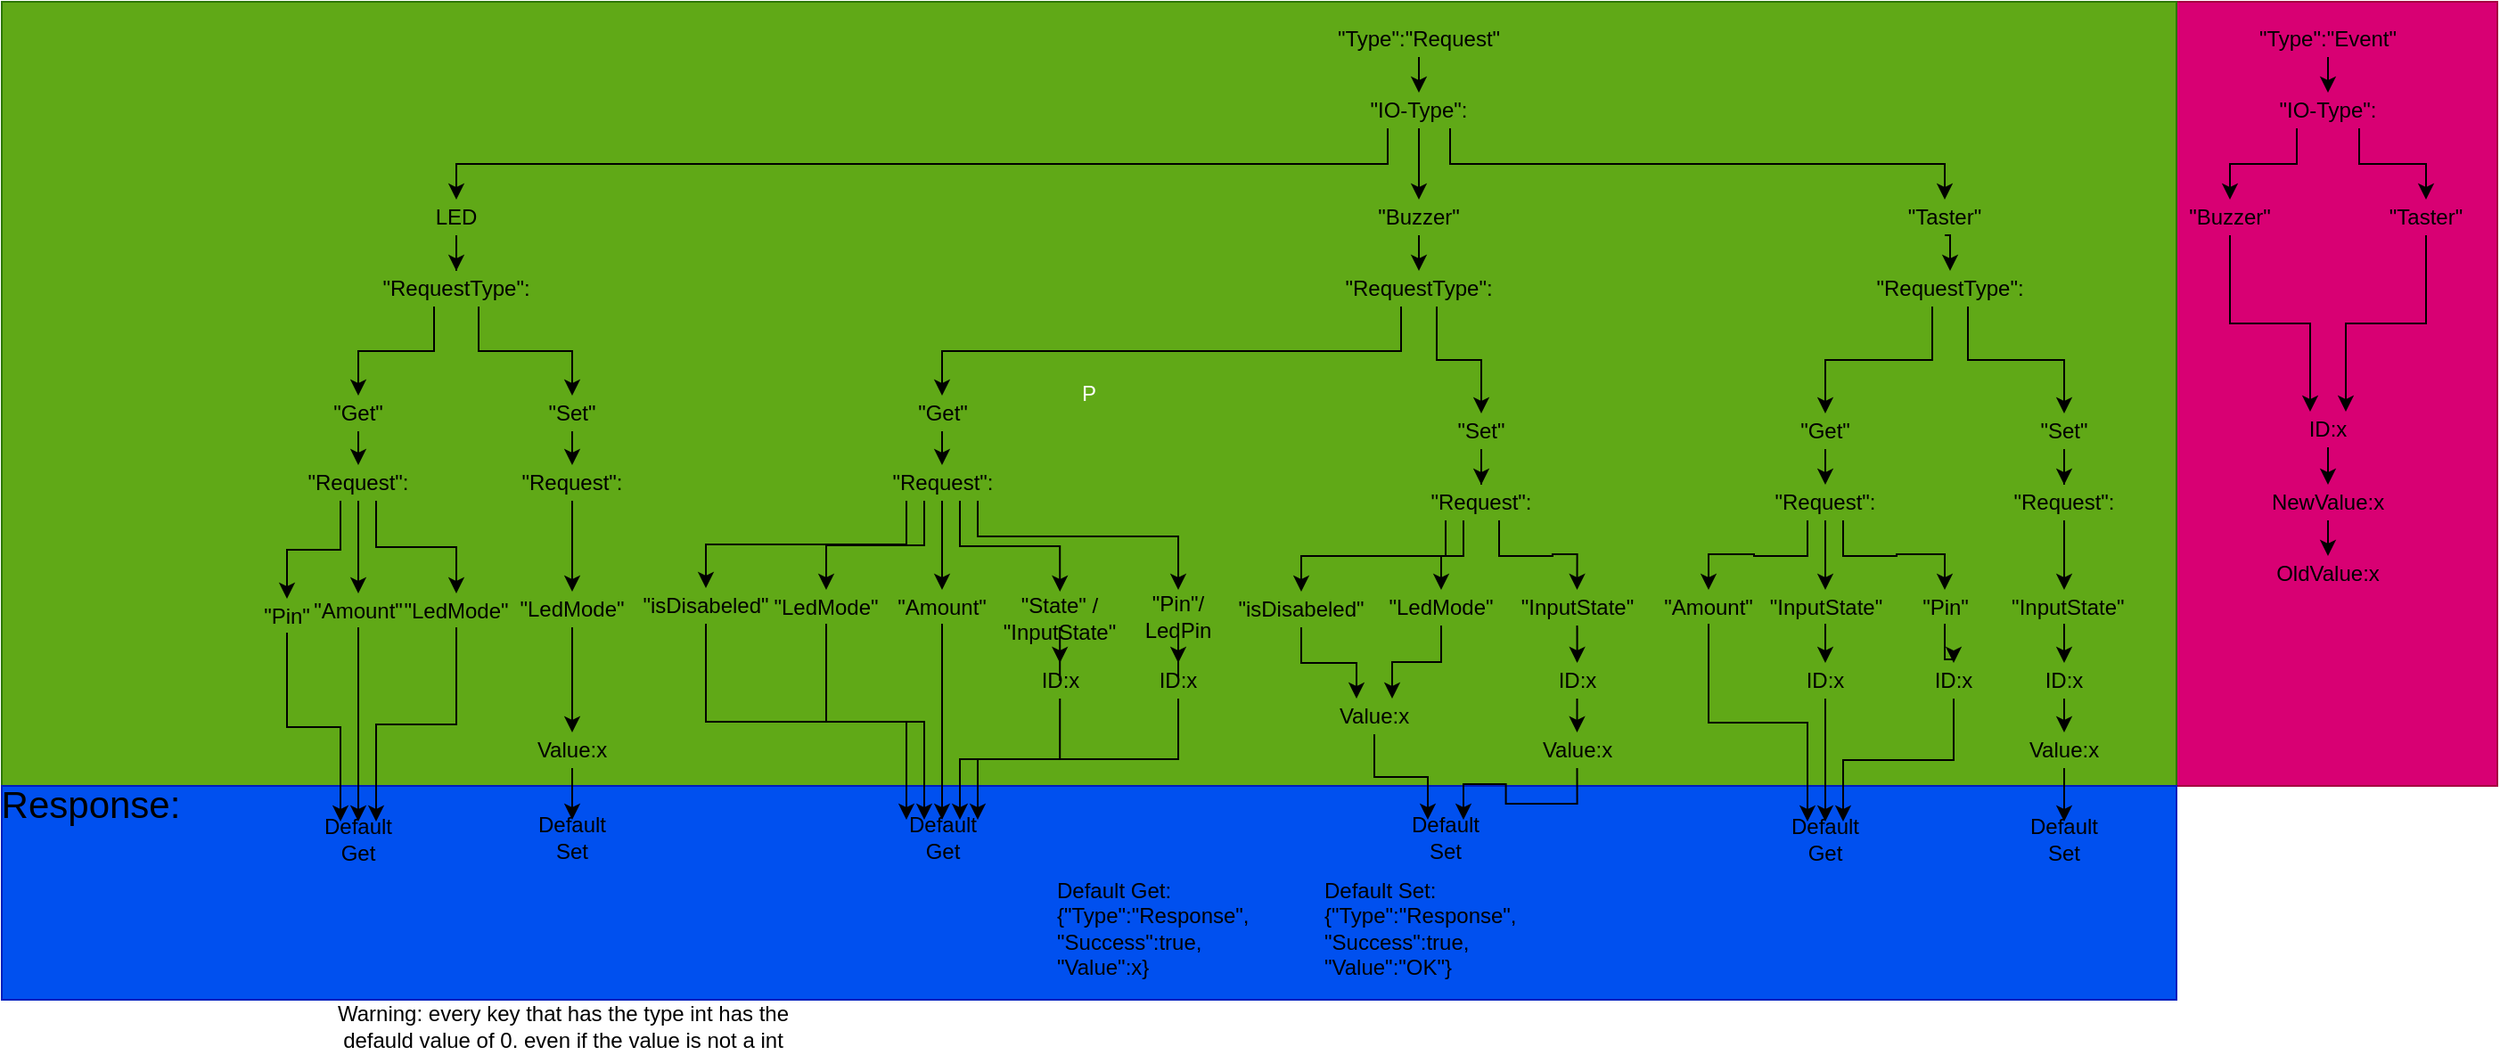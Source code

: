 <mxfile version="24.4.7" type="device">
  <diagram id="pPmp7qDkxcPNNtQdCRXY" name="Seite-1">
    <mxGraphModel dx="1663" dy="546" grid="1" gridSize="10" guides="1" tooltips="1" connect="1" arrows="1" fold="1" page="1" pageScale="1" pageWidth="827" pageHeight="1169" math="0" shadow="0">
      <root>
        <mxCell id="0" />
        <mxCell id="1" parent="0" />
        <mxCell id="jZRR-mOyk2XYd3pi5lwf-40" value="" style="rounded=0;whiteSpace=wrap;html=1;fillColor=#d80073;strokeColor=#A50040;fontColor=#ffffff;" parent="1" vertex="1">
          <mxGeometry x="870" y="140" width="180" height="440" as="geometry" />
        </mxCell>
        <mxCell id="jZRR-mOyk2XYd3pi5lwf-25" value="P" style="rounded=0;whiteSpace=wrap;html=1;fillColor=#60a917;strokeColor=#2D7600;fontColor=#ffffff;" parent="1" vertex="1">
          <mxGeometry x="-350" y="140" width="1220" height="440" as="geometry" />
        </mxCell>
        <mxCell id="J5CMwq5qaOZ6lLrPTMzF-108" value="" style="rounded=0;whiteSpace=wrap;html=1;align=left;fillColor=#0050ef;strokeColor=#001DBC;fontColor=#ffffff;" parent="1" vertex="1">
          <mxGeometry x="-350" y="580" width="1220" height="120" as="geometry" />
        </mxCell>
        <mxCell id="J5CMwq5qaOZ6lLrPTMzF-2" value="&lt;div&gt;&quot;Type&quot;:&quot;Request&quot;&lt;/div&gt;" style="text;whiteSpace=wrap;html=1;align=center;verticalAlign=middle;" parent="1" vertex="1">
          <mxGeometry x="390" y="151" width="110" height="20" as="geometry" />
        </mxCell>
        <mxCell id="J5CMwq5qaOZ6lLrPTMzF-3" value="" style="endArrow=classic;html=1;exitX=0.5;exitY=1;exitDx=0;exitDy=0;entryX=0.5;entryY=0;entryDx=0;entryDy=0;" parent="1" source="J5CMwq5qaOZ6lLrPTMzF-2" target="J5CMwq5qaOZ6lLrPTMzF-11" edge="1">
          <mxGeometry width="50" height="50" relative="1" as="geometry">
            <mxPoint x="390" y="301" as="sourcePoint" />
            <mxPoint x="444.79" y="234" as="targetPoint" />
          </mxGeometry>
        </mxCell>
        <mxCell id="J5CMwq5qaOZ6lLrPTMzF-10" value="" style="edgeStyle=orthogonalEdgeStyle;rounded=0;orthogonalLoop=1;jettySize=auto;html=1;exitX=0.5;exitY=1;exitDx=0;exitDy=0;" parent="1" source="J5CMwq5qaOZ6lLrPTMzF-11" target="J5CMwq5qaOZ6lLrPTMzF-8" edge="1">
          <mxGeometry relative="1" as="geometry">
            <mxPoint x="445" y="256" as="sourcePoint" />
          </mxGeometry>
        </mxCell>
        <mxCell id="J5CMwq5qaOZ6lLrPTMzF-35" style="edgeStyle=orthogonalEdgeStyle;rounded=0;orthogonalLoop=1;jettySize=auto;html=1;exitX=0.5;exitY=1;exitDx=0;exitDy=0;" parent="1" source="J5CMwq5qaOZ6lLrPTMzF-7" target="J5CMwq5qaOZ6lLrPTMzF-15" edge="1">
          <mxGeometry relative="1" as="geometry" />
        </mxCell>
        <mxCell id="J5CMwq5qaOZ6lLrPTMzF-7" value="LED" style="text;html=1;strokeColor=none;fillColor=none;align=center;verticalAlign=middle;whiteSpace=wrap;rounded=0;" parent="1" vertex="1">
          <mxGeometry x="-115" y="251" width="40" height="20" as="geometry" />
        </mxCell>
        <mxCell id="J5CMwq5qaOZ6lLrPTMzF-34" style="edgeStyle=orthogonalEdgeStyle;rounded=0;orthogonalLoop=1;jettySize=auto;html=1;exitX=0.5;exitY=1;exitDx=0;exitDy=0;entryX=0.5;entryY=0;entryDx=0;entryDy=0;" parent="1" source="J5CMwq5qaOZ6lLrPTMzF-8" target="J5CMwq5qaOZ6lLrPTMzF-23" edge="1">
          <mxGeometry relative="1" as="geometry" />
        </mxCell>
        <mxCell id="J5CMwq5qaOZ6lLrPTMzF-8" value="&quot;Buzzer&quot;" style="text;html=1;strokeColor=none;fillColor=none;align=center;verticalAlign=middle;whiteSpace=wrap;rounded=0;" parent="1" vertex="1">
          <mxGeometry x="425" y="251" width="40" height="20" as="geometry" />
        </mxCell>
        <mxCell id="J5CMwq5qaOZ6lLrPTMzF-33" style="edgeStyle=orthogonalEdgeStyle;rounded=0;orthogonalLoop=1;jettySize=auto;html=1;exitX=0.5;exitY=1;exitDx=0;exitDy=0;entryX=0.5;entryY=0;entryDx=0;entryDy=0;" parent="1" source="J5CMwq5qaOZ6lLrPTMzF-9" target="J5CMwq5qaOZ6lLrPTMzF-28" edge="1">
          <mxGeometry relative="1" as="geometry" />
        </mxCell>
        <mxCell id="J5CMwq5qaOZ6lLrPTMzF-9" value="&quot;Taster&quot;" style="text;html=1;strokeColor=none;fillColor=none;align=center;verticalAlign=middle;whiteSpace=wrap;rounded=0;" parent="1" vertex="1">
          <mxGeometry x="720" y="251" width="40" height="20" as="geometry" />
        </mxCell>
        <mxCell id="J5CMwq5qaOZ6lLrPTMzF-12" style="edgeStyle=orthogonalEdgeStyle;rounded=0;orthogonalLoop=1;jettySize=auto;html=1;exitX=0.25;exitY=1;exitDx=0;exitDy=0;entryX=0.5;entryY=0;entryDx=0;entryDy=0;" parent="1" source="J5CMwq5qaOZ6lLrPTMzF-11" target="J5CMwq5qaOZ6lLrPTMzF-7" edge="1">
          <mxGeometry relative="1" as="geometry" />
        </mxCell>
        <mxCell id="J5CMwq5qaOZ6lLrPTMzF-13" style="edgeStyle=orthogonalEdgeStyle;rounded=0;orthogonalLoop=1;jettySize=auto;html=1;exitX=0.75;exitY=1;exitDx=0;exitDy=0;entryX=0.5;entryY=0;entryDx=0;entryDy=0;" parent="1" source="J5CMwq5qaOZ6lLrPTMzF-11" target="J5CMwq5qaOZ6lLrPTMzF-9" edge="1">
          <mxGeometry relative="1" as="geometry" />
        </mxCell>
        <mxCell id="J5CMwq5qaOZ6lLrPTMzF-11" value="&quot;IO-Type&quot;:" style="text;html=1;strokeColor=none;fillColor=none;align=center;verticalAlign=middle;whiteSpace=wrap;rounded=0;" parent="1" vertex="1">
          <mxGeometry x="410" y="191" width="70" height="20" as="geometry" />
        </mxCell>
        <mxCell id="J5CMwq5qaOZ6lLrPTMzF-19" style="edgeStyle=orthogonalEdgeStyle;rounded=0;orthogonalLoop=1;jettySize=auto;html=1;exitX=0.25;exitY=1;exitDx=0;exitDy=0;entryX=0.5;entryY=0;entryDx=0;entryDy=0;" parent="1" source="J5CMwq5qaOZ6lLrPTMzF-15" target="J5CMwq5qaOZ6lLrPTMzF-17" edge="1">
          <mxGeometry relative="1" as="geometry" />
        </mxCell>
        <mxCell id="J5CMwq5qaOZ6lLrPTMzF-20" style="edgeStyle=orthogonalEdgeStyle;rounded=0;orthogonalLoop=1;jettySize=auto;html=1;exitX=0.75;exitY=1;exitDx=0;exitDy=0;entryX=0.5;entryY=0;entryDx=0;entryDy=0;" parent="1" source="J5CMwq5qaOZ6lLrPTMzF-15" target="J5CMwq5qaOZ6lLrPTMzF-18" edge="1">
          <mxGeometry relative="1" as="geometry" />
        </mxCell>
        <mxCell id="J5CMwq5qaOZ6lLrPTMzF-15" value="&quot;RequestType&quot;:" style="text;html=1;strokeColor=none;fillColor=none;align=center;verticalAlign=middle;whiteSpace=wrap;rounded=0;" parent="1" vertex="1">
          <mxGeometry x="-120" y="291" width="50" height="20" as="geometry" />
        </mxCell>
        <mxCell id="J5CMwq5qaOZ6lLrPTMzF-41" style="edgeStyle=orthogonalEdgeStyle;rounded=0;orthogonalLoop=1;jettySize=auto;html=1;exitX=0.5;exitY=1;exitDx=0;exitDy=0;entryX=0.5;entryY=0;entryDx=0;entryDy=0;" parent="1" source="J5CMwq5qaOZ6lLrPTMzF-17" target="J5CMwq5qaOZ6lLrPTMzF-36" edge="1">
          <mxGeometry relative="1" as="geometry" />
        </mxCell>
        <mxCell id="J5CMwq5qaOZ6lLrPTMzF-17" value="&quot;Get&quot;" style="text;html=1;strokeColor=none;fillColor=none;align=center;verticalAlign=middle;whiteSpace=wrap;rounded=0;" parent="1" vertex="1">
          <mxGeometry x="-170" y="361" width="40" height="20" as="geometry" />
        </mxCell>
        <mxCell id="J5CMwq5qaOZ6lLrPTMzF-42" style="edgeStyle=orthogonalEdgeStyle;rounded=0;orthogonalLoop=1;jettySize=auto;html=1;exitX=0.5;exitY=1;exitDx=0;exitDy=0;entryX=0.5;entryY=0;entryDx=0;entryDy=0;" parent="1" source="J5CMwq5qaOZ6lLrPTMzF-18" target="J5CMwq5qaOZ6lLrPTMzF-37" edge="1">
          <mxGeometry relative="1" as="geometry" />
        </mxCell>
        <mxCell id="J5CMwq5qaOZ6lLrPTMzF-18" value="&quot;Set&quot;" style="text;html=1;strokeColor=none;fillColor=none;align=center;verticalAlign=middle;whiteSpace=wrap;rounded=0;" parent="1" vertex="1">
          <mxGeometry x="-50" y="361" width="40" height="20" as="geometry" />
        </mxCell>
        <mxCell id="J5CMwq5qaOZ6lLrPTMzF-21" style="edgeStyle=orthogonalEdgeStyle;rounded=0;orthogonalLoop=1;jettySize=auto;html=1;exitX=0.25;exitY=1;exitDx=0;exitDy=0;entryX=0.5;entryY=0;entryDx=0;entryDy=0;" parent="1" source="J5CMwq5qaOZ6lLrPTMzF-23" target="J5CMwq5qaOZ6lLrPTMzF-24" edge="1">
          <mxGeometry relative="1" as="geometry" />
        </mxCell>
        <mxCell id="J5CMwq5qaOZ6lLrPTMzF-22" style="edgeStyle=orthogonalEdgeStyle;rounded=0;orthogonalLoop=1;jettySize=auto;html=1;exitX=0.75;exitY=1;exitDx=0;exitDy=0;entryX=0.5;entryY=0;entryDx=0;entryDy=0;" parent="1" source="J5CMwq5qaOZ6lLrPTMzF-23" target="J5CMwq5qaOZ6lLrPTMzF-25" edge="1">
          <mxGeometry relative="1" as="geometry" />
        </mxCell>
        <mxCell id="J5CMwq5qaOZ6lLrPTMzF-23" value="&quot;RequestType&quot;:" style="text;html=1;strokeColor=none;fillColor=none;align=center;verticalAlign=middle;whiteSpace=wrap;rounded=0;" parent="1" vertex="1">
          <mxGeometry x="425" y="291" width="40" height="20" as="geometry" />
        </mxCell>
        <mxCell id="J5CMwq5qaOZ6lLrPTMzF-43" style="edgeStyle=orthogonalEdgeStyle;rounded=0;orthogonalLoop=1;jettySize=auto;html=1;exitX=0.5;exitY=1;exitDx=0;exitDy=0;entryX=0.5;entryY=0;entryDx=0;entryDy=0;" parent="1" source="J5CMwq5qaOZ6lLrPTMzF-24" target="J5CMwq5qaOZ6lLrPTMzF-38" edge="1">
          <mxGeometry relative="1" as="geometry" />
        </mxCell>
        <mxCell id="J5CMwq5qaOZ6lLrPTMzF-24" value="&quot;Get&quot;" style="text;html=1;strokeColor=none;fillColor=none;align=center;verticalAlign=middle;whiteSpace=wrap;rounded=0;" parent="1" vertex="1">
          <mxGeometry x="157.5" y="361" width="40" height="20" as="geometry" />
        </mxCell>
        <mxCell id="J5CMwq5qaOZ6lLrPTMzF-44" style="edgeStyle=orthogonalEdgeStyle;rounded=0;orthogonalLoop=1;jettySize=auto;html=1;entryX=0.5;entryY=0;entryDx=0;entryDy=0;" parent="1" source="J5CMwq5qaOZ6lLrPTMzF-25" target="J5CMwq5qaOZ6lLrPTMzF-39" edge="1">
          <mxGeometry relative="1" as="geometry" />
        </mxCell>
        <mxCell id="J5CMwq5qaOZ6lLrPTMzF-25" value="&quot;Set&quot;" style="text;html=1;strokeColor=none;fillColor=none;align=center;verticalAlign=middle;whiteSpace=wrap;rounded=0;" parent="1" vertex="1">
          <mxGeometry x="460" y="371" width="40" height="20" as="geometry" />
        </mxCell>
        <mxCell id="J5CMwq5qaOZ6lLrPTMzF-26" style="edgeStyle=orthogonalEdgeStyle;rounded=0;orthogonalLoop=1;jettySize=auto;html=1;exitX=0.25;exitY=1;exitDx=0;exitDy=0;entryX=0.5;entryY=0;entryDx=0;entryDy=0;" parent="1" source="J5CMwq5qaOZ6lLrPTMzF-28" target="J5CMwq5qaOZ6lLrPTMzF-29" edge="1">
          <mxGeometry relative="1" as="geometry" />
        </mxCell>
        <mxCell id="jZRR-mOyk2XYd3pi5lwf-18" style="edgeStyle=orthogonalEdgeStyle;rounded=0;orthogonalLoop=1;jettySize=auto;html=1;exitX=0.75;exitY=1;exitDx=0;exitDy=0;entryX=0.5;entryY=0;entryDx=0;entryDy=0;" parent="1" source="J5CMwq5qaOZ6lLrPTMzF-28" target="jZRR-mOyk2XYd3pi5lwf-8" edge="1">
          <mxGeometry relative="1" as="geometry" />
        </mxCell>
        <mxCell id="J5CMwq5qaOZ6lLrPTMzF-28" value="&quot;RequestType&quot;:" style="text;html=1;strokeColor=none;fillColor=none;align=center;verticalAlign=middle;whiteSpace=wrap;rounded=0;" parent="1" vertex="1">
          <mxGeometry x="723" y="291" width="40" height="20" as="geometry" />
        </mxCell>
        <mxCell id="J5CMwq5qaOZ6lLrPTMzF-45" style="edgeStyle=orthogonalEdgeStyle;rounded=0;orthogonalLoop=1;jettySize=auto;html=1;exitX=0.5;exitY=1;exitDx=0;exitDy=0;entryX=0.5;entryY=0;entryDx=0;entryDy=0;" parent="1" source="J5CMwq5qaOZ6lLrPTMzF-29" target="J5CMwq5qaOZ6lLrPTMzF-40" edge="1">
          <mxGeometry relative="1" as="geometry" />
        </mxCell>
        <mxCell id="J5CMwq5qaOZ6lLrPTMzF-29" value="&quot;Get&quot;" style="text;html=1;strokeColor=none;fillColor=none;align=center;verticalAlign=middle;whiteSpace=wrap;rounded=0;" parent="1" vertex="1">
          <mxGeometry x="653" y="371" width="40" height="20" as="geometry" />
        </mxCell>
        <mxCell id="J5CMwq5qaOZ6lLrPTMzF-73" style="edgeStyle=orthogonalEdgeStyle;rounded=0;orthogonalLoop=1;jettySize=auto;html=1;exitX=0.25;exitY=1;exitDx=0;exitDy=0;entryX=0.5;entryY=0;entryDx=0;entryDy=0;" parent="1" source="J5CMwq5qaOZ6lLrPTMzF-36" target="J5CMwq5qaOZ6lLrPTMzF-68" edge="1">
          <mxGeometry relative="1" as="geometry" />
        </mxCell>
        <mxCell id="J5CMwq5qaOZ6lLrPTMzF-74" style="edgeStyle=orthogonalEdgeStyle;rounded=0;orthogonalLoop=1;jettySize=auto;html=1;exitX=0.75;exitY=1;exitDx=0;exitDy=0;entryX=0.5;entryY=0;entryDx=0;entryDy=0;" parent="1" source="J5CMwq5qaOZ6lLrPTMzF-36" target="3sKsOLn5x2pisdtQAgTS-8" edge="1">
          <mxGeometry relative="1" as="geometry">
            <mxPoint x="-140" y="441" as="targetPoint" />
          </mxGeometry>
        </mxCell>
        <mxCell id="3sKsOLn5x2pisdtQAgTS-5" style="edgeStyle=orthogonalEdgeStyle;rounded=0;orthogonalLoop=1;jettySize=auto;html=1;exitX=0.5;exitY=1;exitDx=0;exitDy=0;entryX=0.5;entryY=0;entryDx=0;entryDy=0;" parent="1" source="J5CMwq5qaOZ6lLrPTMzF-36" target="3sKsOLn5x2pisdtQAgTS-4" edge="1">
          <mxGeometry relative="1" as="geometry" />
        </mxCell>
        <mxCell id="J5CMwq5qaOZ6lLrPTMzF-36" value="&lt;div&gt;&quot;Request&quot;:&lt;/div&gt;" style="text;html=1;strokeColor=none;fillColor=none;align=center;verticalAlign=middle;whiteSpace=wrap;rounded=0;" parent="1" vertex="1">
          <mxGeometry x="-170" y="400" width="40" height="20" as="geometry" />
        </mxCell>
        <mxCell id="J5CMwq5qaOZ6lLrPTMzF-78" style="edgeStyle=orthogonalEdgeStyle;rounded=0;orthogonalLoop=1;jettySize=auto;html=1;exitX=0.5;exitY=1;exitDx=0;exitDy=0;entryX=0.5;entryY=0;entryDx=0;entryDy=0;" parent="1" source="J5CMwq5qaOZ6lLrPTMzF-37" target="3sKsOLn5x2pisdtQAgTS-10" edge="1">
          <mxGeometry relative="1" as="geometry">
            <mxPoint x="-10" y="471" as="targetPoint" />
          </mxGeometry>
        </mxCell>
        <mxCell id="J5CMwq5qaOZ6lLrPTMzF-37" value="&lt;div&gt;&quot;Request&quot;:&lt;/div&gt;" style="text;html=1;strokeColor=none;fillColor=none;align=center;verticalAlign=middle;whiteSpace=wrap;rounded=0;" parent="1" vertex="1">
          <mxGeometry x="-50" y="400" width="40" height="20" as="geometry" />
        </mxCell>
        <mxCell id="J5CMwq5qaOZ6lLrPTMzF-66" style="edgeStyle=orthogonalEdgeStyle;rounded=0;orthogonalLoop=1;jettySize=auto;html=1;exitX=0.75;exitY=1;exitDx=0;exitDy=0;entryX=0.5;entryY=0;entryDx=0;entryDy=0;" parent="1" source="J5CMwq5qaOZ6lLrPTMzF-39" target="J5CMwq5qaOZ6lLrPTMzF-64" edge="1">
          <mxGeometry relative="1" as="geometry" />
        </mxCell>
        <mxCell id="3sKsOLn5x2pisdtQAgTS-14" style="edgeStyle=orthogonalEdgeStyle;rounded=0;orthogonalLoop=1;jettySize=auto;html=1;exitX=0.25;exitY=1;exitDx=0;exitDy=0;entryX=0.5;entryY=0;entryDx=0;entryDy=0;" parent="1" source="J5CMwq5qaOZ6lLrPTMzF-38" target="3sKsOLn5x2pisdtQAgTS-11" edge="1">
          <mxGeometry relative="1" as="geometry" />
        </mxCell>
        <mxCell id="3sKsOLn5x2pisdtQAgTS-21" style="edgeStyle=orthogonalEdgeStyle;rounded=0;orthogonalLoop=1;jettySize=auto;html=1;exitX=0;exitY=1;exitDx=0;exitDy=0;entryX=0.5;entryY=0;entryDx=0;entryDy=0;" parent="1" source="J5CMwq5qaOZ6lLrPTMzF-38" target="3sKsOLn5x2pisdtQAgTS-20" edge="1">
          <mxGeometry relative="1" as="geometry" />
        </mxCell>
        <mxCell id="J5CMwq5qaOZ6lLrPTMzF-38" value="&lt;div&gt;&quot;Request&quot;:&lt;/div&gt;" style="text;html=1;strokeColor=none;fillColor=none;align=center;verticalAlign=middle;whiteSpace=wrap;rounded=0;" parent="1" vertex="1">
          <mxGeometry x="157.5" y="400" width="40" height="20" as="geometry" />
        </mxCell>
        <mxCell id="3sKsOLn5x2pisdtQAgTS-18" style="edgeStyle=orthogonalEdgeStyle;rounded=0;orthogonalLoop=1;jettySize=auto;html=1;exitX=0.25;exitY=1;exitDx=0;exitDy=0;" parent="1" source="J5CMwq5qaOZ6lLrPTMzF-39" target="3sKsOLn5x2pisdtQAgTS-12" edge="1">
          <mxGeometry relative="1" as="geometry" />
        </mxCell>
        <mxCell id="3sKsOLn5x2pisdtQAgTS-25" style="edgeStyle=orthogonalEdgeStyle;rounded=0;orthogonalLoop=1;jettySize=auto;html=1;exitX=0;exitY=1;exitDx=0;exitDy=0;entryX=0.5;entryY=0;entryDx=0;entryDy=0;" parent="1" source="J5CMwq5qaOZ6lLrPTMzF-39" target="3sKsOLn5x2pisdtQAgTS-24" edge="1">
          <mxGeometry relative="1" as="geometry" />
        </mxCell>
        <mxCell id="J5CMwq5qaOZ6lLrPTMzF-39" value="&lt;div&gt;&quot;Request&quot;:&lt;/div&gt;" style="text;html=1;strokeColor=none;fillColor=none;align=center;verticalAlign=middle;whiteSpace=wrap;rounded=0;" parent="1" vertex="1">
          <mxGeometry x="460" y="411" width="40" height="20" as="geometry" />
        </mxCell>
        <mxCell id="J5CMwq5qaOZ6lLrPTMzF-51" style="edgeStyle=orthogonalEdgeStyle;rounded=0;orthogonalLoop=1;jettySize=auto;html=1;exitX=0.25;exitY=1;exitDx=0;exitDy=0;entryX=0.5;entryY=0;entryDx=0;entryDy=0;" parent="1" source="J5CMwq5qaOZ6lLrPTMzF-40" target="J5CMwq5qaOZ6lLrPTMzF-48" edge="1">
          <mxGeometry relative="1" as="geometry" />
        </mxCell>
        <mxCell id="J5CMwq5qaOZ6lLrPTMzF-52" style="edgeStyle=orthogonalEdgeStyle;rounded=0;orthogonalLoop=1;jettySize=auto;html=1;exitX=0.75;exitY=1;exitDx=0;exitDy=0;entryX=0.5;entryY=0;entryDx=0;entryDy=0;" parent="1" source="J5CMwq5qaOZ6lLrPTMzF-40" target="J5CMwq5qaOZ6lLrPTMzF-49" edge="1">
          <mxGeometry relative="1" as="geometry" />
        </mxCell>
        <mxCell id="jZRR-mOyk2XYd3pi5lwf-23" style="edgeStyle=orthogonalEdgeStyle;rounded=0;orthogonalLoop=1;jettySize=auto;html=1;exitX=0.5;exitY=1;exitDx=0;exitDy=0;entryX=0.5;entryY=0;entryDx=0;entryDy=0;" parent="1" source="J5CMwq5qaOZ6lLrPTMzF-40" target="jZRR-mOyk2XYd3pi5lwf-20" edge="1">
          <mxGeometry relative="1" as="geometry" />
        </mxCell>
        <mxCell id="J5CMwq5qaOZ6lLrPTMzF-40" value="&lt;div&gt;&quot;Request&quot;:&lt;/div&gt;" style="text;html=1;strokeColor=none;fillColor=none;align=center;verticalAlign=middle;whiteSpace=wrap;rounded=0;" parent="1" vertex="1">
          <mxGeometry x="653" y="411" width="40" height="20" as="geometry" />
        </mxCell>
        <mxCell id="J5CMwq5qaOZ6lLrPTMzF-102" style="edgeStyle=orthogonalEdgeStyle;rounded=0;orthogonalLoop=1;jettySize=auto;html=1;exitX=0.5;exitY=1;exitDx=0;exitDy=0;entryX=0.25;entryY=0;entryDx=0;entryDy=0;" parent="1" source="J5CMwq5qaOZ6lLrPTMzF-48" target="jZRR-mOyk2XYd3pi5lwf-6" edge="1">
          <mxGeometry relative="1" as="geometry">
            <mxPoint x="642.5" y="600" as="targetPoint" />
          </mxGeometry>
        </mxCell>
        <mxCell id="J5CMwq5qaOZ6lLrPTMzF-48" value="&quot;Amount&quot;" style="text;html=1;align=center;verticalAlign=middle;whiteSpace=wrap;rounded=0;" parent="1" vertex="1">
          <mxGeometry x="580" y="470" width="55" height="19" as="geometry" />
        </mxCell>
        <mxCell id="J5CMwq5qaOZ6lLrPTMzF-53" style="edgeStyle=orthogonalEdgeStyle;rounded=0;orthogonalLoop=1;jettySize=auto;html=1;exitX=0.5;exitY=1;exitDx=0;exitDy=0;" parent="1" source="J5CMwq5qaOZ6lLrPTMzF-49" target="J5CMwq5qaOZ6lLrPTMzF-50" edge="1">
          <mxGeometry relative="1" as="geometry" />
        </mxCell>
        <mxCell id="J5CMwq5qaOZ6lLrPTMzF-49" value="&quot;Pin&quot;" style="text;html=1;align=center;verticalAlign=middle;whiteSpace=wrap;rounded=0;" parent="1" vertex="1">
          <mxGeometry x="722.5" y="470" width="35" height="19" as="geometry" />
        </mxCell>
        <mxCell id="J5CMwq5qaOZ6lLrPTMzF-103" style="edgeStyle=orthogonalEdgeStyle;rounded=0;orthogonalLoop=1;jettySize=auto;html=1;exitX=0.5;exitY=1;exitDx=0;exitDy=0;entryX=0.75;entryY=0;entryDx=0;entryDy=0;" parent="1" source="J5CMwq5qaOZ6lLrPTMzF-50" target="jZRR-mOyk2XYd3pi5lwf-6" edge="1">
          <mxGeometry relative="1" as="geometry">
            <mxPoint x="697.5" y="600" as="targetPoint" />
          </mxGeometry>
        </mxCell>
        <mxCell id="J5CMwq5qaOZ6lLrPTMzF-50" value="ID:x" style="text;html=1;align=center;verticalAlign=middle;whiteSpace=wrap;rounded=0;" parent="1" vertex="1">
          <mxGeometry x="725" y="511" width="40" height="20" as="geometry" />
        </mxCell>
        <mxCell id="J5CMwq5qaOZ6lLrPTMzF-55" style="edgeStyle=orthogonalEdgeStyle;rounded=0;orthogonalLoop=1;jettySize=auto;html=1;exitX=0.5;exitY=1;exitDx=0;exitDy=0;entryX=0.5;entryY=0;entryDx=0;entryDy=0;" parent="1" source="J5CMwq5qaOZ6lLrPTMzF-38" target="J5CMwq5qaOZ6lLrPTMzF-58" edge="1">
          <mxGeometry relative="1" as="geometry">
            <mxPoint x="350.25" y="420" as="sourcePoint" />
            <Array as="points">
              <mxPoint x="178" y="450" />
              <mxPoint x="178" y="450" />
            </Array>
          </mxGeometry>
        </mxCell>
        <mxCell id="J5CMwq5qaOZ6lLrPTMzF-56" style="edgeStyle=orthogonalEdgeStyle;rounded=0;orthogonalLoop=1;jettySize=auto;html=1;entryX=0.5;entryY=0;entryDx=0;entryDy=0;exitX=1;exitY=1;exitDx=0;exitDy=0;" parent="1" source="J5CMwq5qaOZ6lLrPTMzF-38" target="J5CMwq5qaOZ6lLrPTMzF-60" edge="1">
          <mxGeometry relative="1" as="geometry">
            <mxPoint x="370.75" y="420" as="sourcePoint" />
            <Array as="points">
              <mxPoint x="198" y="440" />
              <mxPoint x="310" y="440" />
            </Array>
          </mxGeometry>
        </mxCell>
        <mxCell id="J5CMwq5qaOZ6lLrPTMzF-100" style="edgeStyle=orthogonalEdgeStyle;rounded=0;orthogonalLoop=1;jettySize=auto;html=1;exitX=0.5;exitY=1;exitDx=0;exitDy=0;entryX=0.5;entryY=0;entryDx=0;entryDy=0;" parent="1" source="J5CMwq5qaOZ6lLrPTMzF-58" target="jZRR-mOyk2XYd3pi5lwf-5" edge="1">
          <mxGeometry relative="1" as="geometry">
            <mxPoint x="277.5" y="600" as="targetPoint" />
          </mxGeometry>
        </mxCell>
        <mxCell id="J5CMwq5qaOZ6lLrPTMzF-58" value="&quot;Amount&quot;" style="text;html=1;align=center;verticalAlign=middle;whiteSpace=wrap;rounded=0;" parent="1" vertex="1">
          <mxGeometry x="150" y="470" width="55" height="19" as="geometry" />
        </mxCell>
        <mxCell id="J5CMwq5qaOZ6lLrPTMzF-59" style="edgeStyle=orthogonalEdgeStyle;rounded=0;orthogonalLoop=1;jettySize=auto;html=1;exitX=0.5;exitY=1;exitDx=0;exitDy=0;" parent="1" source="J5CMwq5qaOZ6lLrPTMzF-60" target="J5CMwq5qaOZ6lLrPTMzF-61" edge="1">
          <mxGeometry relative="1" as="geometry" />
        </mxCell>
        <mxCell id="J5CMwq5qaOZ6lLrPTMzF-60" value="&quot;Pin&quot;/&lt;br&gt;LedPin" style="text;html=1;align=center;verticalAlign=middle;whiteSpace=wrap;rounded=0;" parent="1" vertex="1">
          <mxGeometry x="290" y="470" width="40" height="30" as="geometry" />
        </mxCell>
        <mxCell id="J5CMwq5qaOZ6lLrPTMzF-99" style="edgeStyle=orthogonalEdgeStyle;rounded=0;orthogonalLoop=1;jettySize=auto;html=1;exitX=0.5;exitY=1;exitDx=0;exitDy=0;entryX=1;entryY=0;entryDx=0;entryDy=0;" parent="1" source="J5CMwq5qaOZ6lLrPTMzF-61" target="jZRR-mOyk2XYd3pi5lwf-5" edge="1">
          <mxGeometry relative="1" as="geometry">
            <mxPoint x="332.5" y="600" as="targetPoint" />
          </mxGeometry>
        </mxCell>
        <mxCell id="J5CMwq5qaOZ6lLrPTMzF-61" value="ID:x" style="text;html=1;align=center;verticalAlign=middle;whiteSpace=wrap;rounded=0;" parent="1" vertex="1">
          <mxGeometry x="290" y="511" width="40" height="20" as="geometry" />
        </mxCell>
        <mxCell id="J5CMwq5qaOZ6lLrPTMzF-63" style="edgeStyle=orthogonalEdgeStyle;rounded=0;orthogonalLoop=1;jettySize=auto;html=1;exitX=0.5;exitY=1;exitDx=0;exitDy=0;" parent="1" source="J5CMwq5qaOZ6lLrPTMzF-64" target="J5CMwq5qaOZ6lLrPTMzF-65" edge="1">
          <mxGeometry relative="1" as="geometry" />
        </mxCell>
        <mxCell id="J5CMwq5qaOZ6lLrPTMzF-64" value="&quot;InputState&quot;" style="text;html=1;align=center;verticalAlign=middle;whiteSpace=wrap;rounded=0;" parent="1" vertex="1">
          <mxGeometry x="500" y="470" width="67.5" height="20" as="geometry" />
        </mxCell>
        <mxCell id="J5CMwq5qaOZ6lLrPTMzF-101" style="edgeStyle=orthogonalEdgeStyle;rounded=0;orthogonalLoop=1;jettySize=auto;html=1;exitX=0.5;exitY=1;exitDx=0;exitDy=0;entryX=0.5;entryY=0;entryDx=0;entryDy=0;" parent="1" source="J5CMwq5qaOZ6lLrPTMzF-65" target="knhx7R2TwHY9HVWLs4xN-1" edge="1">
          <mxGeometry relative="1" as="geometry" />
        </mxCell>
        <mxCell id="J5CMwq5qaOZ6lLrPTMzF-65" value="ID:x" style="text;html=1;strokeColor=none;fillColor=none;align=center;verticalAlign=middle;whiteSpace=wrap;rounded=0;" parent="1" vertex="1">
          <mxGeometry x="513.75" y="511" width="40" height="20" as="geometry" />
        </mxCell>
        <mxCell id="J5CMwq5qaOZ6lLrPTMzF-106" style="edgeStyle=orthogonalEdgeStyle;rounded=0;orthogonalLoop=1;jettySize=auto;html=1;exitX=0.5;exitY=1;exitDx=0;exitDy=0;entryX=0.25;entryY=0;entryDx=0;entryDy=0;" parent="1" source="J5CMwq5qaOZ6lLrPTMzF-68" target="jZRR-mOyk2XYd3pi5lwf-4" edge="1">
          <mxGeometry relative="1" as="geometry">
            <mxPoint x="-145" y="600" as="targetPoint" />
          </mxGeometry>
        </mxCell>
        <mxCell id="J5CMwq5qaOZ6lLrPTMzF-68" value="&quot;Pin&quot;" style="text;html=1;align=center;verticalAlign=middle;whiteSpace=wrap;rounded=0;" parent="1" vertex="1">
          <mxGeometry x="-205" y="475" width="30" height="19" as="geometry" />
        </mxCell>
        <mxCell id="J5CMwq5qaOZ6lLrPTMzF-80" style="edgeStyle=orthogonalEdgeStyle;rounded=0;orthogonalLoop=1;jettySize=auto;html=1;exitX=0.5;exitY=1;exitDx=0;exitDy=0;entryX=0.5;entryY=0;entryDx=0;entryDy=0;" parent="1" source="3sKsOLn5x2pisdtQAgTS-10" target="J5CMwq5qaOZ6lLrPTMzF-79" edge="1">
          <mxGeometry relative="1" as="geometry">
            <mxPoint x="-10" y="536" as="targetPoint" />
            <mxPoint x="-10" y="531" as="sourcePoint" />
          </mxGeometry>
        </mxCell>
        <mxCell id="J5CMwq5qaOZ6lLrPTMzF-104" style="edgeStyle=orthogonalEdgeStyle;rounded=0;orthogonalLoop=1;jettySize=auto;html=1;exitX=0.5;exitY=1;exitDx=0;exitDy=0;entryX=0.5;entryY=0;entryDx=0;entryDy=0;" parent="1" source="J5CMwq5qaOZ6lLrPTMzF-79" target="J5CMwq5qaOZ6lLrPTMzF-85" edge="1">
          <mxGeometry relative="1" as="geometry" />
        </mxCell>
        <mxCell id="J5CMwq5qaOZ6lLrPTMzF-79" value="Value:x" style="text;html=1;strokeColor=none;fillColor=none;align=center;verticalAlign=middle;whiteSpace=wrap;rounded=0;" parent="1" vertex="1">
          <mxGeometry x="-50" y="550" width="40" height="20" as="geometry" />
        </mxCell>
        <mxCell id="J5CMwq5qaOZ6lLrPTMzF-83" value="Response:" style="text;html=1;strokeColor=none;fillColor=none;align=center;verticalAlign=middle;whiteSpace=wrap;rounded=0;fontSize=21;" parent="1" vertex="1">
          <mxGeometry x="-350" y="580" width="100" height="20" as="geometry" />
        </mxCell>
        <mxCell id="J5CMwq5qaOZ6lLrPTMzF-84" value="Default Set:&lt;br&gt;{&quot;Type&quot;:&quot;Response&quot;,&lt;br&gt;&quot;Success&quot;:true,&lt;br&gt;&quot;Value&quot;:&quot;OK&quot;}" style="text;html=1;strokeColor=none;fillColor=none;align=left;verticalAlign=middle;whiteSpace=wrap;rounded=0;" parent="1" vertex="1">
          <mxGeometry x="390" y="630" width="100" height="60" as="geometry" />
        </mxCell>
        <mxCell id="J5CMwq5qaOZ6lLrPTMzF-85" value="Default Set" style="text;html=1;strokeColor=none;fillColor=none;align=center;verticalAlign=middle;whiteSpace=wrap;rounded=0;" parent="1" vertex="1">
          <mxGeometry x="-50" y="599" width="40" height="20" as="geometry" />
        </mxCell>
        <mxCell id="J5CMwq5qaOZ6lLrPTMzF-86" value="Default Set" style="text;html=1;strokeColor=none;fillColor=none;align=center;verticalAlign=middle;whiteSpace=wrap;rounded=0;" parent="1" vertex="1">
          <mxGeometry x="440" y="599" width="40" height="20" as="geometry" />
        </mxCell>
        <mxCell id="HXyb1h_MBJMQMPyVJZ0P-5" style="edgeStyle=orthogonalEdgeStyle;rounded=0;orthogonalLoop=1;jettySize=auto;html=1;exitX=0.75;exitY=1;exitDx=0;exitDy=0;entryX=0.5;entryY=0;entryDx=0;entryDy=0;" parent="1" source="J5CMwq5qaOZ6lLrPTMzF-38" target="HXyb1h_MBJMQMPyVJZ0P-7" edge="1">
          <mxGeometry relative="1" as="geometry">
            <mxPoint x="245.5" y="420" as="sourcePoint" />
          </mxGeometry>
        </mxCell>
        <mxCell id="HXyb1h_MBJMQMPyVJZ0P-6" style="edgeStyle=orthogonalEdgeStyle;rounded=0;orthogonalLoop=1;jettySize=auto;html=1;exitX=0.5;exitY=1;exitDx=0;exitDy=0;" parent="1" source="HXyb1h_MBJMQMPyVJZ0P-7" target="HXyb1h_MBJMQMPyVJZ0P-8" edge="1">
          <mxGeometry relative="1" as="geometry" />
        </mxCell>
        <mxCell id="HXyb1h_MBJMQMPyVJZ0P-7" value="&quot;State&quot; / &quot;InputState&quot;" style="text;html=1;align=center;verticalAlign=middle;whiteSpace=wrap;rounded=0;" parent="1" vertex="1">
          <mxGeometry x="210" y="471" width="67.25" height="30" as="geometry" />
        </mxCell>
        <mxCell id="HXyb1h_MBJMQMPyVJZ0P-9" style="edgeStyle=orthogonalEdgeStyle;rounded=0;orthogonalLoop=1;jettySize=auto;html=1;exitX=0.5;exitY=1;exitDx=0;exitDy=0;entryX=0.75;entryY=0;entryDx=0;entryDy=0;" parent="1" source="HXyb1h_MBJMQMPyVJZ0P-8" target="jZRR-mOyk2XYd3pi5lwf-5" edge="1">
          <mxGeometry relative="1" as="geometry">
            <mxPoint x="305" y="600" as="targetPoint" />
          </mxGeometry>
        </mxCell>
        <mxCell id="HXyb1h_MBJMQMPyVJZ0P-8" value="ID:x" style="text;html=1;strokeColor=none;fillColor=none;align=center;verticalAlign=middle;whiteSpace=wrap;rounded=0;" parent="1" vertex="1">
          <mxGeometry x="223.63" y="511" width="40" height="20" as="geometry" />
        </mxCell>
        <mxCell id="HXyb1h_MBJMQMPyVJZ0P-10" value="Warning: every key that has the type int has the defauld value of 0. even if the value is not a int" style="text;html=1;align=center;verticalAlign=middle;whiteSpace=wrap;rounded=0;" parent="1" vertex="1">
          <mxGeometry x="-170" y="700" width="270" height="30" as="geometry" />
        </mxCell>
        <mxCell id="knhx7R2TwHY9HVWLs4xN-3" style="edgeStyle=orthogonalEdgeStyle;rounded=0;orthogonalLoop=1;jettySize=auto;html=1;exitX=0.5;exitY=1;exitDx=0;exitDy=0;entryX=0.75;entryY=0;entryDx=0;entryDy=0;" parent="1" source="knhx7R2TwHY9HVWLs4xN-1" target="J5CMwq5qaOZ6lLrPTMzF-86" edge="1">
          <mxGeometry relative="1" as="geometry" />
        </mxCell>
        <mxCell id="knhx7R2TwHY9HVWLs4xN-1" value="Value:x" style="text;html=1;strokeColor=none;fillColor=none;align=center;verticalAlign=middle;whiteSpace=wrap;rounded=0;" parent="1" vertex="1">
          <mxGeometry x="513.75" y="550" width="40" height="20" as="geometry" />
        </mxCell>
        <mxCell id="Bf7gNqehEiRhdHwmw60e-3" style="edgeStyle=orthogonalEdgeStyle;rounded=0;orthogonalLoop=1;jettySize=auto;html=1;exitX=0.5;exitY=1;exitDx=0;exitDy=0;entryX=0.75;entryY=0;entryDx=0;entryDy=0;" parent="1" source="3sKsOLn5x2pisdtQAgTS-8" target="jZRR-mOyk2XYd3pi5lwf-4" edge="1">
          <mxGeometry relative="1" as="geometry">
            <mxPoint x="-10" y="600" as="targetPoint" />
            <mxPoint x="-10" y="570" as="sourcePoint" />
          </mxGeometry>
        </mxCell>
        <mxCell id="jZRR-mOyk2XYd3pi5lwf-1" value="Default Get:&lt;br&gt;{&quot;Type&quot;:&quot;Response&quot;,&lt;br&gt;&quot;Success&quot;:true,&lt;br&gt;&quot;Value&quot;:x}" style="text;html=1;strokeColor=none;fillColor=none;align=left;verticalAlign=middle;whiteSpace=wrap;rounded=0;" parent="1" vertex="1">
          <mxGeometry x="240" y="630" width="100" height="60" as="geometry" />
        </mxCell>
        <mxCell id="jZRR-mOyk2XYd3pi5lwf-4" value="Default Get" style="text;html=1;strokeColor=none;fillColor=none;align=center;verticalAlign=middle;whiteSpace=wrap;rounded=0;" parent="1" vertex="1">
          <mxGeometry x="-170" y="600" width="40" height="20" as="geometry" />
        </mxCell>
        <mxCell id="jZRR-mOyk2XYd3pi5lwf-5" value="Default Get" style="text;html=1;strokeColor=none;fillColor=none;align=center;verticalAlign=middle;whiteSpace=wrap;rounded=0;" parent="1" vertex="1">
          <mxGeometry x="157.5" y="599" width="40" height="20" as="geometry" />
        </mxCell>
        <mxCell id="jZRR-mOyk2XYd3pi5lwf-6" value="Default Get" style="text;html=1;strokeColor=none;fillColor=none;align=center;verticalAlign=middle;whiteSpace=wrap;rounded=0;" parent="1" vertex="1">
          <mxGeometry x="653" y="600" width="40" height="20" as="geometry" />
        </mxCell>
        <mxCell id="jZRR-mOyk2XYd3pi5lwf-7" style="edgeStyle=orthogonalEdgeStyle;rounded=0;orthogonalLoop=1;jettySize=auto;html=1;entryX=0.5;entryY=0;entryDx=0;entryDy=0;" parent="1" source="jZRR-mOyk2XYd3pi5lwf-8" target="jZRR-mOyk2XYd3pi5lwf-10" edge="1">
          <mxGeometry relative="1" as="geometry" />
        </mxCell>
        <mxCell id="jZRR-mOyk2XYd3pi5lwf-8" value="&quot;Set&quot;" style="text;html=1;align=center;verticalAlign=middle;whiteSpace=wrap;rounded=0;" parent="1" vertex="1">
          <mxGeometry x="787" y="371" width="40" height="20" as="geometry" />
        </mxCell>
        <mxCell id="jZRR-mOyk2XYd3pi5lwf-9" style="edgeStyle=orthogonalEdgeStyle;rounded=0;orthogonalLoop=1;jettySize=auto;html=1;exitX=0.5;exitY=1;exitDx=0;exitDy=0;entryX=0.5;entryY=0;entryDx=0;entryDy=0;" parent="1" source="jZRR-mOyk2XYd3pi5lwf-10" target="jZRR-mOyk2XYd3pi5lwf-12" edge="1">
          <mxGeometry relative="1" as="geometry" />
        </mxCell>
        <mxCell id="jZRR-mOyk2XYd3pi5lwf-10" value="&lt;div&gt;&quot;Request&quot;:&lt;/div&gt;" style="text;html=1;strokeColor=none;fillColor=none;align=center;verticalAlign=middle;whiteSpace=wrap;rounded=0;" parent="1" vertex="1">
          <mxGeometry x="787" y="411" width="40" height="20" as="geometry" />
        </mxCell>
        <mxCell id="jZRR-mOyk2XYd3pi5lwf-11" style="edgeStyle=orthogonalEdgeStyle;rounded=0;orthogonalLoop=1;jettySize=auto;html=1;exitX=0.5;exitY=1;exitDx=0;exitDy=0;" parent="1" source="jZRR-mOyk2XYd3pi5lwf-12" target="jZRR-mOyk2XYd3pi5lwf-14" edge="1">
          <mxGeometry relative="1" as="geometry" />
        </mxCell>
        <mxCell id="jZRR-mOyk2XYd3pi5lwf-12" value="&amp;nbsp;&quot;InputState&quot;" style="text;html=1;align=center;verticalAlign=middle;whiteSpace=wrap;rounded=0;" parent="1" vertex="1">
          <mxGeometry x="773.5" y="470" width="67" height="19" as="geometry" />
        </mxCell>
        <mxCell id="jZRR-mOyk2XYd3pi5lwf-13" style="edgeStyle=orthogonalEdgeStyle;rounded=0;orthogonalLoop=1;jettySize=auto;html=1;exitX=0.5;exitY=1;exitDx=0;exitDy=0;entryX=0.5;entryY=0;entryDx=0;entryDy=0;" parent="1" source="jZRR-mOyk2XYd3pi5lwf-14" target="jZRR-mOyk2XYd3pi5lwf-17" edge="1">
          <mxGeometry relative="1" as="geometry" />
        </mxCell>
        <mxCell id="jZRR-mOyk2XYd3pi5lwf-14" value="ID:x" style="text;html=1;strokeColor=none;fillColor=none;align=center;verticalAlign=middle;whiteSpace=wrap;rounded=0;" parent="1" vertex="1">
          <mxGeometry x="787" y="511" width="40" height="20" as="geometry" />
        </mxCell>
        <mxCell id="jZRR-mOyk2XYd3pi5lwf-15" value="Default Set" style="text;html=1;strokeColor=none;fillColor=none;align=center;verticalAlign=middle;whiteSpace=wrap;rounded=0;" parent="1" vertex="1">
          <mxGeometry x="787" y="600" width="40" height="20" as="geometry" />
        </mxCell>
        <mxCell id="jZRR-mOyk2XYd3pi5lwf-16" style="edgeStyle=orthogonalEdgeStyle;rounded=0;orthogonalLoop=1;jettySize=auto;html=1;exitX=0.5;exitY=1;exitDx=0;exitDy=0;entryX=0.5;entryY=0;entryDx=0;entryDy=0;" parent="1" source="jZRR-mOyk2XYd3pi5lwf-17" target="jZRR-mOyk2XYd3pi5lwf-15" edge="1">
          <mxGeometry relative="1" as="geometry" />
        </mxCell>
        <mxCell id="jZRR-mOyk2XYd3pi5lwf-17" value="Value:x" style="text;html=1;strokeColor=none;fillColor=none;align=center;verticalAlign=middle;whiteSpace=wrap;rounded=0;" parent="1" vertex="1">
          <mxGeometry x="787" y="550" width="40" height="20" as="geometry" />
        </mxCell>
        <mxCell id="jZRR-mOyk2XYd3pi5lwf-19" style="edgeStyle=orthogonalEdgeStyle;rounded=0;orthogonalLoop=1;jettySize=auto;html=1;exitX=0.5;exitY=1;exitDx=0;exitDy=0;" parent="1" source="jZRR-mOyk2XYd3pi5lwf-20" target="jZRR-mOyk2XYd3pi5lwf-21" edge="1">
          <mxGeometry relative="1" as="geometry" />
        </mxCell>
        <mxCell id="jZRR-mOyk2XYd3pi5lwf-20" value="&quot;InputState&quot;" style="text;html=1;align=center;verticalAlign=middle;whiteSpace=wrap;rounded=0;" parent="1" vertex="1">
          <mxGeometry x="641.5" y="470" width="63" height="19" as="geometry" />
        </mxCell>
        <mxCell id="jZRR-mOyk2XYd3pi5lwf-24" style="edgeStyle=orthogonalEdgeStyle;rounded=0;orthogonalLoop=1;jettySize=auto;html=1;exitX=0.5;exitY=1;exitDx=0;exitDy=0;entryX=0.5;entryY=0;entryDx=0;entryDy=0;" parent="1" source="jZRR-mOyk2XYd3pi5lwf-21" target="jZRR-mOyk2XYd3pi5lwf-6" edge="1">
          <mxGeometry relative="1" as="geometry" />
        </mxCell>
        <mxCell id="jZRR-mOyk2XYd3pi5lwf-21" value="ID:x" style="text;html=1;strokeColor=none;fillColor=none;align=center;verticalAlign=middle;whiteSpace=wrap;rounded=0;" parent="1" vertex="1">
          <mxGeometry x="653" y="511" width="40" height="20" as="geometry" />
        </mxCell>
        <mxCell id="jZRR-mOyk2XYd3pi5lwf-26" value="&lt;div&gt;&quot;Type&quot;:&quot;Event&quot;&lt;/div&gt;" style="text;whiteSpace=wrap;html=1;align=center;verticalAlign=middle;" parent="1" vertex="1">
          <mxGeometry x="900" y="151" width="110" height="20" as="geometry" />
        </mxCell>
        <mxCell id="jZRR-mOyk2XYd3pi5lwf-27" value="" style="endArrow=classic;html=1;exitX=0.5;exitY=1;exitDx=0;exitDy=0;entryX=0.5;entryY=0;entryDx=0;entryDy=0;" parent="1" source="jZRR-mOyk2XYd3pi5lwf-26" target="jZRR-mOyk2XYd3pi5lwf-28" edge="1">
          <mxGeometry width="50" height="50" relative="1" as="geometry">
            <mxPoint x="900" y="332" as="sourcePoint" />
            <mxPoint x="954.79" y="265" as="targetPoint" />
          </mxGeometry>
        </mxCell>
        <mxCell id="jZRR-mOyk2XYd3pi5lwf-31" style="edgeStyle=orthogonalEdgeStyle;rounded=0;orthogonalLoop=1;jettySize=auto;html=1;exitX=0.25;exitY=1;exitDx=0;exitDy=0;entryX=0.5;entryY=0;entryDx=0;entryDy=0;" parent="1" source="jZRR-mOyk2XYd3pi5lwf-28" target="jZRR-mOyk2XYd3pi5lwf-29" edge="1">
          <mxGeometry relative="1" as="geometry" />
        </mxCell>
        <mxCell id="jZRR-mOyk2XYd3pi5lwf-32" style="edgeStyle=orthogonalEdgeStyle;rounded=0;orthogonalLoop=1;jettySize=auto;html=1;exitX=0.75;exitY=1;exitDx=0;exitDy=0;entryX=0.5;entryY=0;entryDx=0;entryDy=0;" parent="1" source="jZRR-mOyk2XYd3pi5lwf-28" target="jZRR-mOyk2XYd3pi5lwf-30" edge="1">
          <mxGeometry relative="1" as="geometry" />
        </mxCell>
        <mxCell id="jZRR-mOyk2XYd3pi5lwf-28" value="&quot;IO-Type&quot;:" style="text;html=1;strokeColor=none;fillColor=none;align=center;verticalAlign=middle;whiteSpace=wrap;rounded=0;" parent="1" vertex="1">
          <mxGeometry x="920" y="191" width="70" height="20" as="geometry" />
        </mxCell>
        <mxCell id="jZRR-mOyk2XYd3pi5lwf-35" style="edgeStyle=orthogonalEdgeStyle;rounded=0;orthogonalLoop=1;jettySize=auto;html=1;exitX=0.5;exitY=1;exitDx=0;exitDy=0;entryX=0.25;entryY=0;entryDx=0;entryDy=0;" parent="1" source="jZRR-mOyk2XYd3pi5lwf-29" target="jZRR-mOyk2XYd3pi5lwf-33" edge="1">
          <mxGeometry relative="1" as="geometry" />
        </mxCell>
        <mxCell id="jZRR-mOyk2XYd3pi5lwf-29" value="&quot;Buzzer&quot;" style="text;html=1;strokeColor=none;fillColor=none;align=center;verticalAlign=middle;whiteSpace=wrap;rounded=0;" parent="1" vertex="1">
          <mxGeometry x="880" y="251" width="40" height="20" as="geometry" />
        </mxCell>
        <mxCell id="jZRR-mOyk2XYd3pi5lwf-36" style="edgeStyle=orthogonalEdgeStyle;rounded=0;orthogonalLoop=1;jettySize=auto;html=1;exitX=0.5;exitY=1;exitDx=0;exitDy=0;entryX=0.75;entryY=0;entryDx=0;entryDy=0;" parent="1" source="jZRR-mOyk2XYd3pi5lwf-30" target="jZRR-mOyk2XYd3pi5lwf-33" edge="1">
          <mxGeometry relative="1" as="geometry" />
        </mxCell>
        <mxCell id="jZRR-mOyk2XYd3pi5lwf-30" value="&quot;Taster&quot;" style="text;html=1;strokeColor=none;fillColor=none;align=center;verticalAlign=middle;whiteSpace=wrap;rounded=0;" parent="1" vertex="1">
          <mxGeometry x="990" y="251" width="40" height="20" as="geometry" />
        </mxCell>
        <mxCell id="jZRR-mOyk2XYd3pi5lwf-38" style="edgeStyle=orthogonalEdgeStyle;rounded=0;orthogonalLoop=1;jettySize=auto;html=1;exitX=0.5;exitY=1;exitDx=0;exitDy=0;entryX=0.5;entryY=0;entryDx=0;entryDy=0;" parent="1" source="jZRR-mOyk2XYd3pi5lwf-33" target="jZRR-mOyk2XYd3pi5lwf-34" edge="1">
          <mxGeometry relative="1" as="geometry" />
        </mxCell>
        <mxCell id="jZRR-mOyk2XYd3pi5lwf-33" value="ID:x" style="text;html=1;strokeColor=none;fillColor=none;align=center;verticalAlign=middle;whiteSpace=wrap;rounded=0;" parent="1" vertex="1">
          <mxGeometry x="935" y="370" width="40" height="20" as="geometry" />
        </mxCell>
        <mxCell id="jZRR-mOyk2XYd3pi5lwf-39" style="edgeStyle=orthogonalEdgeStyle;rounded=0;orthogonalLoop=1;jettySize=auto;html=1;exitX=0.5;exitY=1;exitDx=0;exitDy=0;entryX=0.5;entryY=0;entryDx=0;entryDy=0;" parent="1" source="jZRR-mOyk2XYd3pi5lwf-34" target="jZRR-mOyk2XYd3pi5lwf-37" edge="1">
          <mxGeometry relative="1" as="geometry" />
        </mxCell>
        <mxCell id="jZRR-mOyk2XYd3pi5lwf-34" value="NewValue:x" style="text;html=1;strokeColor=none;fillColor=none;align=center;verticalAlign=middle;whiteSpace=wrap;rounded=0;" parent="1" vertex="1">
          <mxGeometry x="935" y="411" width="40" height="20" as="geometry" />
        </mxCell>
        <mxCell id="jZRR-mOyk2XYd3pi5lwf-37" value="OldValue:x" style="text;html=1;strokeColor=none;fillColor=none;align=center;verticalAlign=middle;whiteSpace=wrap;rounded=0;" parent="1" vertex="1">
          <mxGeometry x="935" y="451" width="40" height="20" as="geometry" />
        </mxCell>
        <mxCell id="3sKsOLn5x2pisdtQAgTS-6" style="edgeStyle=orthogonalEdgeStyle;rounded=0;orthogonalLoop=1;jettySize=auto;html=1;exitX=0.5;exitY=1;exitDx=0;exitDy=0;entryX=0.5;entryY=0;entryDx=0;entryDy=0;" parent="1" source="3sKsOLn5x2pisdtQAgTS-4" target="jZRR-mOyk2XYd3pi5lwf-4" edge="1">
          <mxGeometry relative="1" as="geometry" />
        </mxCell>
        <mxCell id="3sKsOLn5x2pisdtQAgTS-4" value="&quot;Amount&quot;" style="text;html=1;align=center;verticalAlign=middle;whiteSpace=wrap;rounded=0;" parent="1" vertex="1">
          <mxGeometry x="-175" y="472" width="50" height="19" as="geometry" />
        </mxCell>
        <mxCell id="3sKsOLn5x2pisdtQAgTS-8" value="&quot;LedMode&quot;" style="text;html=1;align=center;verticalAlign=middle;whiteSpace=wrap;rounded=0;" parent="1" vertex="1">
          <mxGeometry x="-125" y="472" width="60" height="19" as="geometry" />
        </mxCell>
        <mxCell id="3sKsOLn5x2pisdtQAgTS-10" value="&quot;LedMode&quot;" style="text;html=1;align=center;verticalAlign=middle;whiteSpace=wrap;rounded=0;" parent="1" vertex="1">
          <mxGeometry x="-60" y="471" width="60" height="20" as="geometry" />
        </mxCell>
        <mxCell id="3sKsOLn5x2pisdtQAgTS-15" style="edgeStyle=orthogonalEdgeStyle;rounded=0;orthogonalLoop=1;jettySize=auto;html=1;exitX=0.5;exitY=1;exitDx=0;exitDy=0;entryX=0.25;entryY=0;entryDx=0;entryDy=0;" parent="1" source="3sKsOLn5x2pisdtQAgTS-11" target="jZRR-mOyk2XYd3pi5lwf-5" edge="1">
          <mxGeometry relative="1" as="geometry" />
        </mxCell>
        <mxCell id="3sKsOLn5x2pisdtQAgTS-11" value="&quot;LedMode&quot;" style="text;html=1;align=center;verticalAlign=middle;whiteSpace=wrap;rounded=0;" parent="1" vertex="1">
          <mxGeometry x="80" y="470" width="65" height="19" as="geometry" />
        </mxCell>
        <mxCell id="3sKsOLn5x2pisdtQAgTS-17" style="edgeStyle=orthogonalEdgeStyle;rounded=0;orthogonalLoop=1;jettySize=auto;html=1;exitX=0.5;exitY=1;exitDx=0;exitDy=0;entryX=0.75;entryY=0;entryDx=0;entryDy=0;" parent="1" source="3sKsOLn5x2pisdtQAgTS-12" target="3sKsOLn5x2pisdtQAgTS-16" edge="1">
          <mxGeometry relative="1" as="geometry" />
        </mxCell>
        <mxCell id="3sKsOLn5x2pisdtQAgTS-12" value="&quot;LedMode&quot;" style="text;html=1;align=center;verticalAlign=middle;whiteSpace=wrap;rounded=0;" parent="1" vertex="1">
          <mxGeometry x="425" y="470" width="65" height="20" as="geometry" />
        </mxCell>
        <mxCell id="3sKsOLn5x2pisdtQAgTS-19" style="edgeStyle=orthogonalEdgeStyle;rounded=0;orthogonalLoop=1;jettySize=auto;html=1;exitX=0.5;exitY=1;exitDx=0;exitDy=0;entryX=0.25;entryY=0;entryDx=0;entryDy=0;" parent="1" source="3sKsOLn5x2pisdtQAgTS-16" target="J5CMwq5qaOZ6lLrPTMzF-86" edge="1">
          <mxGeometry relative="1" as="geometry" />
        </mxCell>
        <mxCell id="3sKsOLn5x2pisdtQAgTS-16" value="Value:x" style="text;html=1;strokeColor=none;fillColor=none;align=center;verticalAlign=middle;whiteSpace=wrap;rounded=0;" parent="1" vertex="1">
          <mxGeometry x="400" y="531" width="40" height="20" as="geometry" />
        </mxCell>
        <mxCell id="3sKsOLn5x2pisdtQAgTS-22" style="edgeStyle=orthogonalEdgeStyle;rounded=0;orthogonalLoop=1;jettySize=auto;html=1;exitX=0.5;exitY=1;exitDx=0;exitDy=0;entryX=0;entryY=0;entryDx=0;entryDy=0;" parent="1" source="3sKsOLn5x2pisdtQAgTS-20" target="jZRR-mOyk2XYd3pi5lwf-5" edge="1">
          <mxGeometry relative="1" as="geometry">
            <mxPoint x="150" y="550" as="targetPoint" />
          </mxGeometry>
        </mxCell>
        <mxCell id="3sKsOLn5x2pisdtQAgTS-20" value="&quot;isDisabeled&quot;" style="text;html=1;align=center;verticalAlign=middle;whiteSpace=wrap;rounded=0;" parent="1" vertex="1">
          <mxGeometry x="10" y="469" width="70" height="20" as="geometry" />
        </mxCell>
        <mxCell id="3sKsOLn5x2pisdtQAgTS-26" style="edgeStyle=orthogonalEdgeStyle;rounded=0;orthogonalLoop=1;jettySize=auto;html=1;exitX=0.5;exitY=1;exitDx=0;exitDy=0;entryX=0.25;entryY=0;entryDx=0;entryDy=0;" parent="1" source="3sKsOLn5x2pisdtQAgTS-24" target="3sKsOLn5x2pisdtQAgTS-16" edge="1">
          <mxGeometry relative="1" as="geometry" />
        </mxCell>
        <mxCell id="3sKsOLn5x2pisdtQAgTS-24" value="&quot;isDisabeled&quot;" style="text;html=1;align=center;verticalAlign=middle;whiteSpace=wrap;rounded=0;" parent="1" vertex="1">
          <mxGeometry x="344" y="471" width="70" height="20" as="geometry" />
        </mxCell>
      </root>
    </mxGraphModel>
  </diagram>
</mxfile>
